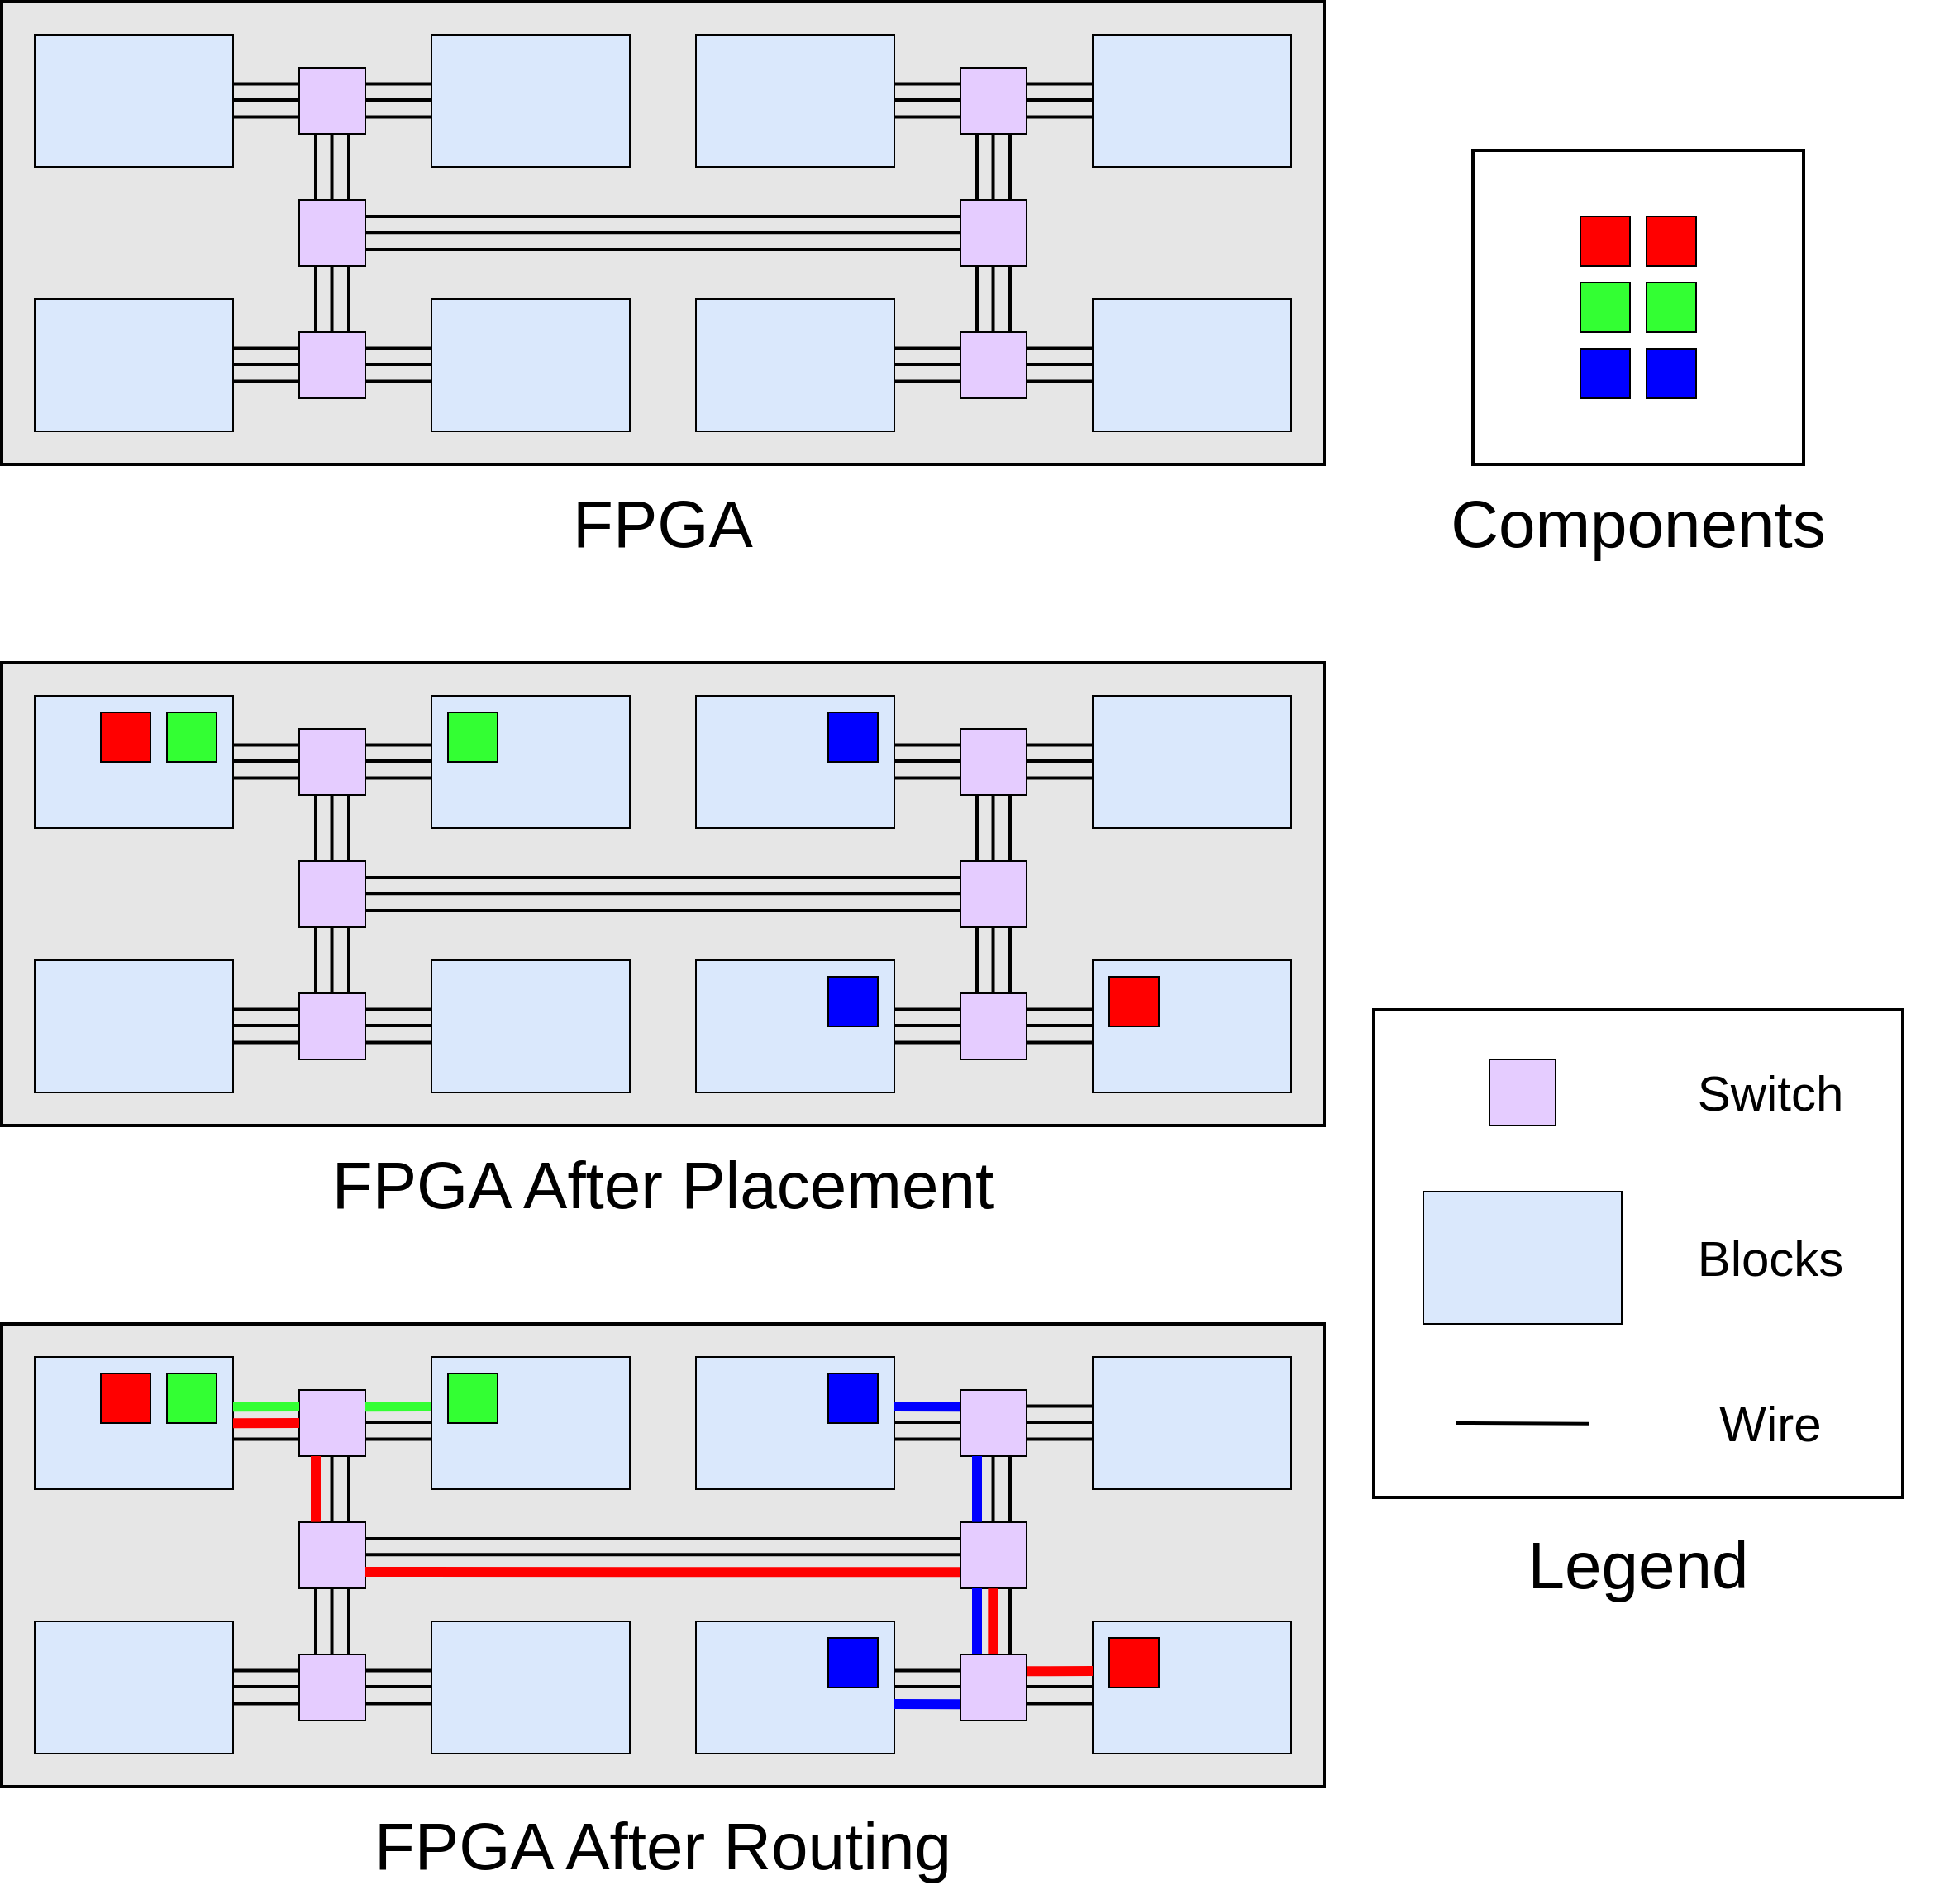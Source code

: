 <mxfile version="14.4.8" type="device"><diagram id="9gwHi4NvvtaEKGdZatR_" name="Page-1"><mxGraphModel dx="1483" dy="781" grid="1" gridSize="10" guides="1" tooltips="1" connect="1" arrows="1" fold="1" page="1" pageScale="1" pageWidth="1200" pageHeight="1200" math="0" shadow="0"><root><mxCell id="0"/><mxCell id="1" parent="0"/><mxCell id="KXhBDBuRn0T7o5BLPgFQ-208" value="" style="rounded=0;whiteSpace=wrap;html=1;strokeWidth=2;" vertex="1" parent="1"><mxGeometry x="910" y="130" width="200" height="190" as="geometry"/></mxCell><mxCell id="KXhBDBuRn0T7o5BLPgFQ-62" value="" style="rounded=0;whiteSpace=wrap;html=1;strokeWidth=2;fillColor=#E6E6E6;" vertex="1" parent="1"><mxGeometry x="20" y="40" width="800" height="280" as="geometry"/></mxCell><mxCell id="KXhBDBuRn0T7o5BLPgFQ-16" value="" style="endArrow=none;html=1;strokeWidth=2;" edge="1" parent="1"><mxGeometry width="50" height="50" relative="1" as="geometry"><mxPoint x="240" y="89.76" as="sourcePoint"/><mxPoint x="280" y="89.76" as="targetPoint"/></mxGeometry></mxCell><mxCell id="KXhBDBuRn0T7o5BLPgFQ-2" value="" style="rounded=0;whiteSpace=wrap;html=1;fillColor=#dae8fc;" vertex="1" parent="1"><mxGeometry x="40" y="60" width="120" height="80" as="geometry"/></mxCell><mxCell id="KXhBDBuRn0T7o5BLPgFQ-3" value="" style="rounded=0;whiteSpace=wrap;html=1;fillColor=#dae8fc;strokeWidth=1;" vertex="1" parent="1"><mxGeometry x="280" y="60" width="120" height="80" as="geometry"/></mxCell><mxCell id="KXhBDBuRn0T7o5BLPgFQ-4" value="" style="rounded=0;whiteSpace=wrap;html=1;fillColor=#E5CCFF;strokeWidth=1;" vertex="1" parent="1"><mxGeometry x="200" y="80" width="40" height="40" as="geometry"/></mxCell><mxCell id="KXhBDBuRn0T7o5BLPgFQ-5" value="" style="rounded=0;whiteSpace=wrap;html=1;fillColor=#dae8fc;" vertex="1" parent="1"><mxGeometry x="40" y="220" width="120" height="80" as="geometry"/></mxCell><mxCell id="KXhBDBuRn0T7o5BLPgFQ-6" value="" style="rounded=0;whiteSpace=wrap;html=1;fillColor=#dae8fc;strokeWidth=1;" vertex="1" parent="1"><mxGeometry x="280" y="220" width="120" height="80" as="geometry"/></mxCell><mxCell id="KXhBDBuRn0T7o5BLPgFQ-7" value="" style="rounded=0;whiteSpace=wrap;html=1;fillColor=#E5CCFF;strokeWidth=1;" vertex="1" parent="1"><mxGeometry x="200" y="240" width="40" height="40" as="geometry"/></mxCell><mxCell id="KXhBDBuRn0T7o5BLPgFQ-8" value="" style="rounded=0;whiteSpace=wrap;html=1;fillColor=#E5CCFF;strokeWidth=1;" vertex="1" parent="1"><mxGeometry x="200" y="160" width="40" height="40" as="geometry"/></mxCell><mxCell id="KXhBDBuRn0T7o5BLPgFQ-9" value="" style="rounded=0;whiteSpace=wrap;html=1;fillColor=#dae8fc;strokeWidth=1;" vertex="1" parent="1"><mxGeometry x="440" y="60" width="120" height="80" as="geometry"/></mxCell><mxCell id="KXhBDBuRn0T7o5BLPgFQ-10" value="" style="rounded=0;whiteSpace=wrap;html=1;fillColor=#dae8fc;" vertex="1" parent="1"><mxGeometry x="680" y="60" width="120" height="80" as="geometry"/></mxCell><mxCell id="KXhBDBuRn0T7o5BLPgFQ-12" value="" style="rounded=0;whiteSpace=wrap;html=1;fillColor=#dae8fc;strokeWidth=1;" vertex="1" parent="1"><mxGeometry x="440" y="220" width="120" height="80" as="geometry"/></mxCell><mxCell id="KXhBDBuRn0T7o5BLPgFQ-13" value="" style="rounded=0;whiteSpace=wrap;html=1;fillColor=#dae8fc;" vertex="1" parent="1"><mxGeometry x="680" y="220" width="120" height="80" as="geometry"/></mxCell><mxCell id="KXhBDBuRn0T7o5BLPgFQ-17" value="" style="endArrow=none;html=1;strokeWidth=2;" edge="1" parent="1"><mxGeometry width="50" height="50" relative="1" as="geometry"><mxPoint x="240" y="99.52" as="sourcePoint"/><mxPoint x="280" y="99.52" as="targetPoint"/></mxGeometry></mxCell><mxCell id="KXhBDBuRn0T7o5BLPgFQ-18" value="" style="endArrow=none;html=1;strokeWidth=2;" edge="1" parent="1"><mxGeometry width="50" height="50" relative="1" as="geometry"><mxPoint x="240" y="109.76" as="sourcePoint"/><mxPoint x="280" y="109.76" as="targetPoint"/></mxGeometry></mxCell><mxCell id="KXhBDBuRn0T7o5BLPgFQ-19" value="" style="endArrow=none;html=1;strokeWidth=2;" edge="1" parent="1"><mxGeometry width="50" height="50" relative="1" as="geometry"><mxPoint x="160" y="89.76" as="sourcePoint"/><mxPoint x="200" y="89.76" as="targetPoint"/></mxGeometry></mxCell><mxCell id="KXhBDBuRn0T7o5BLPgFQ-20" value="" style="endArrow=none;html=1;strokeWidth=2;" edge="1" parent="1"><mxGeometry width="50" height="50" relative="1" as="geometry"><mxPoint x="160" y="99.52" as="sourcePoint"/><mxPoint x="200" y="99.52" as="targetPoint"/></mxGeometry></mxCell><mxCell id="KXhBDBuRn0T7o5BLPgFQ-21" value="" style="endArrow=none;html=1;strokeWidth=2;" edge="1" parent="1"><mxGeometry width="50" height="50" relative="1" as="geometry"><mxPoint x="160" y="109.76" as="sourcePoint"/><mxPoint x="200" y="109.76" as="targetPoint"/></mxGeometry></mxCell><mxCell id="KXhBDBuRn0T7o5BLPgFQ-22" value="" style="endArrow=none;html=1;strokeWidth=2;" edge="1" parent="1"><mxGeometry width="50" height="50" relative="1" as="geometry"><mxPoint x="240" y="249.76" as="sourcePoint"/><mxPoint x="280" y="249.76" as="targetPoint"/></mxGeometry></mxCell><mxCell id="KXhBDBuRn0T7o5BLPgFQ-23" value="" style="endArrow=none;html=1;strokeWidth=2;" edge="1" parent="1"><mxGeometry width="50" height="50" relative="1" as="geometry"><mxPoint x="240" y="259.52" as="sourcePoint"/><mxPoint x="280" y="259.52" as="targetPoint"/></mxGeometry></mxCell><mxCell id="KXhBDBuRn0T7o5BLPgFQ-24" value="" style="endArrow=none;html=1;strokeWidth=2;" edge="1" parent="1"><mxGeometry width="50" height="50" relative="1" as="geometry"><mxPoint x="240" y="269.76" as="sourcePoint"/><mxPoint x="280" y="269.76" as="targetPoint"/></mxGeometry></mxCell><mxCell id="KXhBDBuRn0T7o5BLPgFQ-25" value="" style="endArrow=none;html=1;strokeWidth=2;" edge="1" parent="1"><mxGeometry width="50" height="50" relative="1" as="geometry"><mxPoint x="160" y="249.76" as="sourcePoint"/><mxPoint x="200" y="249.76" as="targetPoint"/></mxGeometry></mxCell><mxCell id="KXhBDBuRn0T7o5BLPgFQ-26" value="" style="endArrow=none;html=1;strokeWidth=2;" edge="1" parent="1"><mxGeometry width="50" height="50" relative="1" as="geometry"><mxPoint x="160" y="259.52" as="sourcePoint"/><mxPoint x="200" y="259.52" as="targetPoint"/></mxGeometry></mxCell><mxCell id="KXhBDBuRn0T7o5BLPgFQ-27" value="" style="endArrow=none;html=1;strokeWidth=2;" edge="1" parent="1"><mxGeometry width="50" height="50" relative="1" as="geometry"><mxPoint x="160" y="269.76" as="sourcePoint"/><mxPoint x="200" y="269.76" as="targetPoint"/></mxGeometry></mxCell><mxCell id="KXhBDBuRn0T7o5BLPgFQ-28" value="" style="endArrow=none;html=1;strokeWidth=2;" edge="1" parent="1"><mxGeometry width="50" height="50" relative="1" as="geometry"><mxPoint x="210" y="160" as="sourcePoint"/><mxPoint x="210" y="120" as="targetPoint"/><Array as="points"><mxPoint x="210" y="130"/></Array></mxGeometry></mxCell><mxCell id="KXhBDBuRn0T7o5BLPgFQ-31" value="" style="endArrow=none;html=1;strokeWidth=2;" edge="1" parent="1"><mxGeometry width="50" height="50" relative="1" as="geometry"><mxPoint x="219.76" y="160" as="sourcePoint"/><mxPoint x="219.76" y="120" as="targetPoint"/><Array as="points"><mxPoint x="219.76" y="130"/></Array></mxGeometry></mxCell><mxCell id="KXhBDBuRn0T7o5BLPgFQ-32" value="" style="endArrow=none;html=1;strokeWidth=2;" edge="1" parent="1"><mxGeometry width="50" height="50" relative="1" as="geometry"><mxPoint x="230" y="160" as="sourcePoint"/><mxPoint x="230" y="120" as="targetPoint"/><Array as="points"><mxPoint x="230" y="130"/></Array></mxGeometry></mxCell><mxCell id="KXhBDBuRn0T7o5BLPgFQ-33" value="" style="endArrow=none;html=1;strokeWidth=2;" edge="1" parent="1"><mxGeometry width="50" height="50" relative="1" as="geometry"><mxPoint x="210" y="240" as="sourcePoint"/><mxPoint x="210" y="200" as="targetPoint"/><Array as="points"><mxPoint x="210" y="210"/></Array></mxGeometry></mxCell><mxCell id="KXhBDBuRn0T7o5BLPgFQ-35" value="" style="endArrow=none;html=1;strokeWidth=2;" edge="1" parent="1"><mxGeometry width="50" height="50" relative="1" as="geometry"><mxPoint x="219.76" y="240" as="sourcePoint"/><mxPoint x="219.76" y="200" as="targetPoint"/><Array as="points"><mxPoint x="219.76" y="210"/></Array></mxGeometry></mxCell><mxCell id="KXhBDBuRn0T7o5BLPgFQ-36" value="" style="endArrow=none;html=1;strokeWidth=2;" edge="1" parent="1"><mxGeometry width="50" height="50" relative="1" as="geometry"><mxPoint x="230" y="240" as="sourcePoint"/><mxPoint x="230" y="200" as="targetPoint"/><Array as="points"><mxPoint x="230" y="210"/></Array></mxGeometry></mxCell><mxCell id="KXhBDBuRn0T7o5BLPgFQ-37" value="" style="endArrow=none;html=1;strokeWidth=2;" edge="1" parent="1"><mxGeometry width="50" height="50" relative="1" as="geometry"><mxPoint x="640" y="89.76" as="sourcePoint"/><mxPoint x="680" y="89.76" as="targetPoint"/></mxGeometry></mxCell><mxCell id="KXhBDBuRn0T7o5BLPgFQ-38" value="" style="rounded=0;whiteSpace=wrap;html=1;fillColor=#E5CCFF;strokeWidth=1;" vertex="1" parent="1"><mxGeometry x="600" y="80" width="40" height="40" as="geometry"/></mxCell><mxCell id="KXhBDBuRn0T7o5BLPgFQ-39" value="" style="rounded=0;whiteSpace=wrap;html=1;fillColor=#E5CCFF;strokeWidth=1;" vertex="1" parent="1"><mxGeometry x="600" y="240" width="40" height="40" as="geometry"/></mxCell><mxCell id="KXhBDBuRn0T7o5BLPgFQ-40" value="" style="rounded=0;whiteSpace=wrap;html=1;fillColor=#E5CCFF;strokeWidth=1;" vertex="1" parent="1"><mxGeometry x="600" y="160" width="40" height="40" as="geometry"/></mxCell><mxCell id="KXhBDBuRn0T7o5BLPgFQ-41" value="" style="endArrow=none;html=1;strokeWidth=2;" edge="1" parent="1"><mxGeometry width="50" height="50" relative="1" as="geometry"><mxPoint x="640" y="99.52" as="sourcePoint"/><mxPoint x="680" y="99.52" as="targetPoint"/></mxGeometry></mxCell><mxCell id="KXhBDBuRn0T7o5BLPgFQ-42" value="" style="endArrow=none;html=1;strokeWidth=2;" edge="1" parent="1"><mxGeometry width="50" height="50" relative="1" as="geometry"><mxPoint x="640" y="109.76" as="sourcePoint"/><mxPoint x="680" y="109.76" as="targetPoint"/></mxGeometry></mxCell><mxCell id="KXhBDBuRn0T7o5BLPgFQ-43" value="" style="endArrow=none;html=1;strokeWidth=2;" edge="1" parent="1"><mxGeometry width="50" height="50" relative="1" as="geometry"><mxPoint x="560" y="89.76" as="sourcePoint"/><mxPoint x="600" y="89.76" as="targetPoint"/></mxGeometry></mxCell><mxCell id="KXhBDBuRn0T7o5BLPgFQ-44" value="" style="endArrow=none;html=1;strokeWidth=2;" edge="1" parent="1"><mxGeometry width="50" height="50" relative="1" as="geometry"><mxPoint x="560" y="99.52" as="sourcePoint"/><mxPoint x="600" y="99.52" as="targetPoint"/></mxGeometry></mxCell><mxCell id="KXhBDBuRn0T7o5BLPgFQ-45" value="" style="endArrow=none;html=1;strokeWidth=2;" edge="1" parent="1"><mxGeometry width="50" height="50" relative="1" as="geometry"><mxPoint x="560" y="109.76" as="sourcePoint"/><mxPoint x="600" y="109.76" as="targetPoint"/></mxGeometry></mxCell><mxCell id="KXhBDBuRn0T7o5BLPgFQ-46" value="" style="endArrow=none;html=1;strokeWidth=2;" edge="1" parent="1"><mxGeometry width="50" height="50" relative="1" as="geometry"><mxPoint x="640" y="249.76" as="sourcePoint"/><mxPoint x="680" y="249.76" as="targetPoint"/></mxGeometry></mxCell><mxCell id="KXhBDBuRn0T7o5BLPgFQ-47" value="" style="endArrow=none;html=1;strokeWidth=2;" edge="1" parent="1"><mxGeometry width="50" height="50" relative="1" as="geometry"><mxPoint x="640" y="259.52" as="sourcePoint"/><mxPoint x="680" y="259.52" as="targetPoint"/></mxGeometry></mxCell><mxCell id="KXhBDBuRn0T7o5BLPgFQ-48" value="" style="endArrow=none;html=1;strokeWidth=2;" edge="1" parent="1"><mxGeometry width="50" height="50" relative="1" as="geometry"><mxPoint x="640" y="269.76" as="sourcePoint"/><mxPoint x="680" y="269.76" as="targetPoint"/></mxGeometry></mxCell><mxCell id="KXhBDBuRn0T7o5BLPgFQ-49" value="" style="endArrow=none;html=1;strokeWidth=2;" edge="1" parent="1"><mxGeometry width="50" height="50" relative="1" as="geometry"><mxPoint x="560" y="249.76" as="sourcePoint"/><mxPoint x="600" y="249.76" as="targetPoint"/></mxGeometry></mxCell><mxCell id="KXhBDBuRn0T7o5BLPgFQ-50" value="" style="endArrow=none;html=1;strokeWidth=2;" edge="1" parent="1"><mxGeometry width="50" height="50" relative="1" as="geometry"><mxPoint x="560" y="259.52" as="sourcePoint"/><mxPoint x="600" y="259.52" as="targetPoint"/></mxGeometry></mxCell><mxCell id="KXhBDBuRn0T7o5BLPgFQ-51" value="" style="endArrow=none;html=1;strokeWidth=2;" edge="1" parent="1"><mxGeometry width="50" height="50" relative="1" as="geometry"><mxPoint x="560" y="269.76" as="sourcePoint"/><mxPoint x="600" y="269.76" as="targetPoint"/></mxGeometry></mxCell><mxCell id="KXhBDBuRn0T7o5BLPgFQ-52" value="" style="endArrow=none;html=1;strokeWidth=2;" edge="1" parent="1"><mxGeometry width="50" height="50" relative="1" as="geometry"><mxPoint x="610" y="160" as="sourcePoint"/><mxPoint x="610" y="120" as="targetPoint"/><Array as="points"><mxPoint x="610" y="130"/></Array></mxGeometry></mxCell><mxCell id="KXhBDBuRn0T7o5BLPgFQ-53" value="" style="endArrow=none;html=1;strokeWidth=2;" edge="1" parent="1"><mxGeometry width="50" height="50" relative="1" as="geometry"><mxPoint x="619.76" y="160" as="sourcePoint"/><mxPoint x="619.76" y="120" as="targetPoint"/><Array as="points"><mxPoint x="619.76" y="130"/></Array></mxGeometry></mxCell><mxCell id="KXhBDBuRn0T7o5BLPgFQ-54" value="" style="endArrow=none;html=1;strokeWidth=2;" edge="1" parent="1"><mxGeometry width="50" height="50" relative="1" as="geometry"><mxPoint x="630" y="160" as="sourcePoint"/><mxPoint x="630" y="120" as="targetPoint"/><Array as="points"><mxPoint x="630" y="130"/></Array></mxGeometry></mxCell><mxCell id="KXhBDBuRn0T7o5BLPgFQ-55" value="" style="endArrow=none;html=1;strokeWidth=2;" edge="1" parent="1"><mxGeometry width="50" height="50" relative="1" as="geometry"><mxPoint x="610" y="240" as="sourcePoint"/><mxPoint x="610" y="200" as="targetPoint"/><Array as="points"><mxPoint x="610" y="210"/></Array></mxGeometry></mxCell><mxCell id="KXhBDBuRn0T7o5BLPgFQ-56" value="" style="endArrow=none;html=1;strokeWidth=2;" edge="1" parent="1"><mxGeometry width="50" height="50" relative="1" as="geometry"><mxPoint x="619.76" y="240" as="sourcePoint"/><mxPoint x="619.76" y="200" as="targetPoint"/><Array as="points"><mxPoint x="619.76" y="210"/></Array></mxGeometry></mxCell><mxCell id="KXhBDBuRn0T7o5BLPgFQ-57" value="" style="endArrow=none;html=1;strokeWidth=2;" edge="1" parent="1"><mxGeometry width="50" height="50" relative="1" as="geometry"><mxPoint x="630" y="240" as="sourcePoint"/><mxPoint x="630" y="200" as="targetPoint"/><Array as="points"><mxPoint x="630" y="210"/></Array></mxGeometry></mxCell><mxCell id="KXhBDBuRn0T7o5BLPgFQ-58" value="" style="endArrow=none;html=1;strokeWidth=2;" edge="1" parent="1"><mxGeometry width="50" height="50" relative="1" as="geometry"><mxPoint x="230" y="160" as="sourcePoint"/><mxPoint x="230" y="120" as="targetPoint"/><Array as="points"><mxPoint x="230" y="130"/></Array></mxGeometry></mxCell><mxCell id="KXhBDBuRn0T7o5BLPgFQ-59" value="" style="endArrow=none;html=1;strokeWidth=2;" edge="1" parent="1"><mxGeometry width="50" height="50" relative="1" as="geometry"><mxPoint x="600" y="170" as="sourcePoint"/><mxPoint x="240" y="170" as="targetPoint"/><Array as="points"/></mxGeometry></mxCell><mxCell id="KXhBDBuRn0T7o5BLPgFQ-60" value="" style="endArrow=none;html=1;strokeWidth=2;" edge="1" parent="1"><mxGeometry width="50" height="50" relative="1" as="geometry"><mxPoint x="600" y="179.58" as="sourcePoint"/><mxPoint x="240" y="179.58" as="targetPoint"/><Array as="points"/></mxGeometry></mxCell><mxCell id="KXhBDBuRn0T7o5BLPgFQ-61" value="" style="endArrow=none;html=1;strokeWidth=2;" edge="1" parent="1"><mxGeometry width="50" height="50" relative="1" as="geometry"><mxPoint x="600" y="190.0" as="sourcePoint"/><mxPoint x="240" y="190.0" as="targetPoint"/><Array as="points"/></mxGeometry></mxCell><mxCell id="KXhBDBuRn0T7o5BLPgFQ-63" value="" style="rounded=0;whiteSpace=wrap;html=1;strokeColor=#000000;strokeWidth=1;fillColor=#33FF33;" vertex="1" parent="1"><mxGeometry x="1015" y="210" width="30" height="30" as="geometry"/></mxCell><mxCell id="KXhBDBuRn0T7o5BLPgFQ-64" value="" style="rounded=0;whiteSpace=wrap;html=1;strokeColor=#000000;strokeWidth=1;fillColor=#FF0000;" vertex="1" parent="1"><mxGeometry x="1015" y="170" width="30" height="30" as="geometry"/></mxCell><mxCell id="KXhBDBuRn0T7o5BLPgFQ-65" value="" style="rounded=0;whiteSpace=wrap;html=1;strokeColor=#000000;strokeWidth=1;fillColor=#33FF33;" vertex="1" parent="1"><mxGeometry x="975" y="210" width="30" height="30" as="geometry"/></mxCell><mxCell id="KXhBDBuRn0T7o5BLPgFQ-66" value="" style="rounded=0;whiteSpace=wrap;html=1;strokeColor=#000000;strokeWidth=1;fillColor=#FF0000;" vertex="1" parent="1"><mxGeometry x="975" y="170" width="30" height="30" as="geometry"/></mxCell><mxCell id="KXhBDBuRn0T7o5BLPgFQ-67" value="" style="rounded=0;whiteSpace=wrap;html=1;strokeColor=#000000;strokeWidth=1;fillColor=#0000FF;" vertex="1" parent="1"><mxGeometry x="975" y="250" width="30" height="30" as="geometry"/></mxCell><mxCell id="KXhBDBuRn0T7o5BLPgFQ-68" value="" style="rounded=0;whiteSpace=wrap;html=1;strokeColor=#000000;strokeWidth=1;fillColor=#0000FF;" vertex="1" parent="1"><mxGeometry x="1015" y="250" width="30" height="30" as="geometry"/></mxCell><mxCell id="KXhBDBuRn0T7o5BLPgFQ-70" value="" style="rounded=0;whiteSpace=wrap;html=1;strokeWidth=2;fillColor=#E6E6E6;" vertex="1" parent="1"><mxGeometry x="20" y="840" width="800" height="280" as="geometry"/></mxCell><mxCell id="KXhBDBuRn0T7o5BLPgFQ-71" value="" style="endArrow=none;html=1;" edge="1" parent="1"><mxGeometry width="50" height="50" relative="1" as="geometry"><mxPoint x="240" y="889.76" as="sourcePoint"/><mxPoint x="280" y="889.76" as="targetPoint"/></mxGeometry></mxCell><mxCell id="KXhBDBuRn0T7o5BLPgFQ-72" value="" style="rounded=0;whiteSpace=wrap;html=1;fillColor=#dae8fc;" vertex="1" parent="1"><mxGeometry x="40" y="860" width="120" height="80" as="geometry"/></mxCell><mxCell id="KXhBDBuRn0T7o5BLPgFQ-73" value="" style="rounded=0;whiteSpace=wrap;html=1;fillColor=#dae8fc;" vertex="1" parent="1"><mxGeometry x="280" y="860" width="120" height="80" as="geometry"/></mxCell><mxCell id="KXhBDBuRn0T7o5BLPgFQ-74" value="" style="rounded=0;whiteSpace=wrap;html=1;fillColor=#E5CCFF;" vertex="1" parent="1"><mxGeometry x="200" y="880" width="40" height="40" as="geometry"/></mxCell><mxCell id="KXhBDBuRn0T7o5BLPgFQ-75" value="" style="rounded=0;whiteSpace=wrap;html=1;fillColor=#dae8fc;" vertex="1" parent="1"><mxGeometry x="40" y="1020" width="120" height="80" as="geometry"/></mxCell><mxCell id="KXhBDBuRn0T7o5BLPgFQ-76" value="" style="rounded=0;whiteSpace=wrap;html=1;fillColor=#dae8fc;" vertex="1" parent="1"><mxGeometry x="280" y="1020" width="120" height="80" as="geometry"/></mxCell><mxCell id="KXhBDBuRn0T7o5BLPgFQ-77" value="" style="rounded=0;whiteSpace=wrap;html=1;fillColor=#E5CCFF;" vertex="1" parent="1"><mxGeometry x="200" y="1040" width="40" height="40" as="geometry"/></mxCell><mxCell id="KXhBDBuRn0T7o5BLPgFQ-78" value="" style="rounded=0;whiteSpace=wrap;html=1;fillColor=#E5CCFF;" vertex="1" parent="1"><mxGeometry x="200" y="960" width="40" height="40" as="geometry"/></mxCell><mxCell id="KXhBDBuRn0T7o5BLPgFQ-79" value="" style="rounded=0;whiteSpace=wrap;html=1;fillColor=#dae8fc;" vertex="1" parent="1"><mxGeometry x="440" y="860" width="120" height="80" as="geometry"/></mxCell><mxCell id="KXhBDBuRn0T7o5BLPgFQ-80" value="" style="rounded=0;whiteSpace=wrap;html=1;fillColor=#dae8fc;" vertex="1" parent="1"><mxGeometry x="680" y="860" width="120" height="80" as="geometry"/></mxCell><mxCell id="KXhBDBuRn0T7o5BLPgFQ-81" value="" style="rounded=0;whiteSpace=wrap;html=1;fillColor=#dae8fc;" vertex="1" parent="1"><mxGeometry x="440" y="1020" width="120" height="80" as="geometry"/></mxCell><mxCell id="KXhBDBuRn0T7o5BLPgFQ-82" value="" style="rounded=0;whiteSpace=wrap;html=1;fillColor=#dae8fc;" vertex="1" parent="1"><mxGeometry x="680" y="1020" width="120" height="80" as="geometry"/></mxCell><mxCell id="KXhBDBuRn0T7o5BLPgFQ-83" value="" style="endArrow=none;html=1;strokeWidth=2;" edge="1" parent="1"><mxGeometry width="50" height="50" relative="1" as="geometry"><mxPoint x="240" y="899.52" as="sourcePoint"/><mxPoint x="280" y="899.52" as="targetPoint"/></mxGeometry></mxCell><mxCell id="KXhBDBuRn0T7o5BLPgFQ-84" value="" style="endArrow=none;html=1;strokeWidth=2;" edge="1" parent="1"><mxGeometry width="50" height="50" relative="1" as="geometry"><mxPoint x="240" y="909.76" as="sourcePoint"/><mxPoint x="280" y="909.76" as="targetPoint"/></mxGeometry></mxCell><mxCell id="KXhBDBuRn0T7o5BLPgFQ-85" value="" style="endArrow=none;html=1;" edge="1" parent="1"><mxGeometry width="50" height="50" relative="1" as="geometry"><mxPoint x="160" y="889.76" as="sourcePoint"/><mxPoint x="200" y="889.76" as="targetPoint"/></mxGeometry></mxCell><mxCell id="KXhBDBuRn0T7o5BLPgFQ-86" value="" style="endArrow=none;html=1;" edge="1" parent="1"><mxGeometry width="50" height="50" relative="1" as="geometry"><mxPoint x="160" y="899.52" as="sourcePoint"/><mxPoint x="200" y="899.52" as="targetPoint"/></mxGeometry></mxCell><mxCell id="KXhBDBuRn0T7o5BLPgFQ-87" value="" style="endArrow=none;html=1;strokeWidth=2;" edge="1" parent="1"><mxGeometry width="50" height="50" relative="1" as="geometry"><mxPoint x="160" y="909.76" as="sourcePoint"/><mxPoint x="200" y="909.76" as="targetPoint"/></mxGeometry></mxCell><mxCell id="KXhBDBuRn0T7o5BLPgFQ-88" value="" style="endArrow=none;html=1;strokeWidth=2;" edge="1" parent="1"><mxGeometry width="50" height="50" relative="1" as="geometry"><mxPoint x="240" y="1049.76" as="sourcePoint"/><mxPoint x="280" y="1049.76" as="targetPoint"/></mxGeometry></mxCell><mxCell id="KXhBDBuRn0T7o5BLPgFQ-89" value="" style="endArrow=none;html=1;strokeWidth=2;" edge="1" parent="1"><mxGeometry width="50" height="50" relative="1" as="geometry"><mxPoint x="240" y="1059.52" as="sourcePoint"/><mxPoint x="280" y="1059.52" as="targetPoint"/></mxGeometry></mxCell><mxCell id="KXhBDBuRn0T7o5BLPgFQ-90" value="" style="endArrow=none;html=1;strokeWidth=2;" edge="1" parent="1"><mxGeometry width="50" height="50" relative="1" as="geometry"><mxPoint x="240" y="1069.76" as="sourcePoint"/><mxPoint x="280" y="1069.76" as="targetPoint"/></mxGeometry></mxCell><mxCell id="KXhBDBuRn0T7o5BLPgFQ-91" value="" style="endArrow=none;html=1;strokeWidth=2;" edge="1" parent="1"><mxGeometry width="50" height="50" relative="1" as="geometry"><mxPoint x="160" y="1049.76" as="sourcePoint"/><mxPoint x="200" y="1049.76" as="targetPoint"/></mxGeometry></mxCell><mxCell id="KXhBDBuRn0T7o5BLPgFQ-92" value="" style="endArrow=none;html=1;strokeWidth=2;" edge="1" parent="1"><mxGeometry width="50" height="50" relative="1" as="geometry"><mxPoint x="160" y="1059.52" as="sourcePoint"/><mxPoint x="200" y="1059.52" as="targetPoint"/></mxGeometry></mxCell><mxCell id="KXhBDBuRn0T7o5BLPgFQ-93" value="" style="endArrow=none;html=1;strokeWidth=2;" edge="1" parent="1"><mxGeometry width="50" height="50" relative="1" as="geometry"><mxPoint x="160" y="1069.76" as="sourcePoint"/><mxPoint x="200" y="1069.76" as="targetPoint"/></mxGeometry></mxCell><mxCell id="KXhBDBuRn0T7o5BLPgFQ-94" value="" style="endArrow=none;html=1;" edge="1" parent="1"><mxGeometry width="50" height="50" relative="1" as="geometry"><mxPoint x="210" y="960" as="sourcePoint"/><mxPoint x="210" y="920" as="targetPoint"/><Array as="points"><mxPoint x="210" y="930"/></Array></mxGeometry></mxCell><mxCell id="KXhBDBuRn0T7o5BLPgFQ-95" value="" style="endArrow=none;html=1;strokeWidth=2;" edge="1" parent="1"><mxGeometry width="50" height="50" relative="1" as="geometry"><mxPoint x="219.76" y="960" as="sourcePoint"/><mxPoint x="219.76" y="920" as="targetPoint"/><Array as="points"><mxPoint x="219.76" y="930"/></Array></mxGeometry></mxCell><mxCell id="KXhBDBuRn0T7o5BLPgFQ-96" value="" style="endArrow=none;html=1;" edge="1" parent="1"><mxGeometry width="50" height="50" relative="1" as="geometry"><mxPoint x="230" y="960" as="sourcePoint"/><mxPoint x="230" y="920" as="targetPoint"/><Array as="points"><mxPoint x="230" y="930"/></Array></mxGeometry></mxCell><mxCell id="KXhBDBuRn0T7o5BLPgFQ-97" value="" style="endArrow=none;html=1;strokeWidth=2;" edge="1" parent="1"><mxGeometry width="50" height="50" relative="1" as="geometry"><mxPoint x="210" y="1040" as="sourcePoint"/><mxPoint x="210" y="1000" as="targetPoint"/><Array as="points"><mxPoint x="210" y="1010"/></Array></mxGeometry></mxCell><mxCell id="KXhBDBuRn0T7o5BLPgFQ-98" value="" style="endArrow=none;html=1;strokeWidth=2;" edge="1" parent="1"><mxGeometry width="50" height="50" relative="1" as="geometry"><mxPoint x="219.76" y="1040" as="sourcePoint"/><mxPoint x="219.76" y="1000" as="targetPoint"/><Array as="points"><mxPoint x="219.76" y="1010"/></Array></mxGeometry></mxCell><mxCell id="KXhBDBuRn0T7o5BLPgFQ-99" value="" style="endArrow=none;html=1;strokeWidth=2;" edge="1" parent="1"><mxGeometry width="50" height="50" relative="1" as="geometry"><mxPoint x="230" y="1040" as="sourcePoint"/><mxPoint x="230" y="1000" as="targetPoint"/><Array as="points"><mxPoint x="230" y="1010"/></Array></mxGeometry></mxCell><mxCell id="KXhBDBuRn0T7o5BLPgFQ-100" value="" style="endArrow=none;html=1;strokeWidth=2;" edge="1" parent="1"><mxGeometry width="50" height="50" relative="1" as="geometry"><mxPoint x="640" y="889.76" as="sourcePoint"/><mxPoint x="680" y="889.76" as="targetPoint"/></mxGeometry></mxCell><mxCell id="KXhBDBuRn0T7o5BLPgFQ-101" value="" style="rounded=0;whiteSpace=wrap;html=1;fillColor=#E5CCFF;" vertex="1" parent="1"><mxGeometry x="600" y="880" width="40" height="40" as="geometry"/></mxCell><mxCell id="KXhBDBuRn0T7o5BLPgFQ-102" value="" style="rounded=0;whiteSpace=wrap;html=1;fillColor=#E5CCFF;" vertex="1" parent="1"><mxGeometry x="600" y="1040" width="40" height="40" as="geometry"/></mxCell><mxCell id="KXhBDBuRn0T7o5BLPgFQ-103" value="" style="rounded=0;whiteSpace=wrap;html=1;fillColor=#E5CCFF;" vertex="1" parent="1"><mxGeometry x="600" y="960" width="40" height="40" as="geometry"/></mxCell><mxCell id="KXhBDBuRn0T7o5BLPgFQ-104" value="" style="endArrow=none;html=1;strokeWidth=2;" edge="1" parent="1"><mxGeometry width="50" height="50" relative="1" as="geometry"><mxPoint x="640" y="899.52" as="sourcePoint"/><mxPoint x="680" y="899.52" as="targetPoint"/></mxGeometry></mxCell><mxCell id="KXhBDBuRn0T7o5BLPgFQ-105" value="" style="endArrow=none;html=1;strokeWidth=2;" edge="1" parent="1"><mxGeometry width="50" height="50" relative="1" as="geometry"><mxPoint x="640" y="909.76" as="sourcePoint"/><mxPoint x="680" y="909.76" as="targetPoint"/></mxGeometry></mxCell><mxCell id="KXhBDBuRn0T7o5BLPgFQ-106" value="" style="endArrow=none;html=1;" edge="1" parent="1"><mxGeometry width="50" height="50" relative="1" as="geometry"><mxPoint x="560" y="889.76" as="sourcePoint"/><mxPoint x="600" y="889.76" as="targetPoint"/></mxGeometry></mxCell><mxCell id="KXhBDBuRn0T7o5BLPgFQ-107" value="" style="endArrow=none;html=1;strokeWidth=2;" edge="1" parent="1"><mxGeometry width="50" height="50" relative="1" as="geometry"><mxPoint x="560" y="899.52" as="sourcePoint"/><mxPoint x="600" y="899.52" as="targetPoint"/></mxGeometry></mxCell><mxCell id="KXhBDBuRn0T7o5BLPgFQ-108" value="" style="endArrow=none;html=1;strokeWidth=2;" edge="1" parent="1"><mxGeometry width="50" height="50" relative="1" as="geometry"><mxPoint x="560" y="909.76" as="sourcePoint"/><mxPoint x="600" y="909.76" as="targetPoint"/></mxGeometry></mxCell><mxCell id="KXhBDBuRn0T7o5BLPgFQ-109" value="" style="endArrow=none;html=1;" edge="1" parent="1"><mxGeometry width="50" height="50" relative="1" as="geometry"><mxPoint x="640" y="1049.76" as="sourcePoint"/><mxPoint x="680" y="1049.76" as="targetPoint"/></mxGeometry></mxCell><mxCell id="KXhBDBuRn0T7o5BLPgFQ-110" value="" style="endArrow=none;html=1;strokeWidth=2;" edge="1" parent="1"><mxGeometry width="50" height="50" relative="1" as="geometry"><mxPoint x="640" y="1059.52" as="sourcePoint"/><mxPoint x="680" y="1059.52" as="targetPoint"/></mxGeometry></mxCell><mxCell id="KXhBDBuRn0T7o5BLPgFQ-111" value="" style="endArrow=none;html=1;strokeWidth=2;" edge="1" parent="1"><mxGeometry width="50" height="50" relative="1" as="geometry"><mxPoint x="640" y="1069.76" as="sourcePoint"/><mxPoint x="680" y="1069.76" as="targetPoint"/></mxGeometry></mxCell><mxCell id="KXhBDBuRn0T7o5BLPgFQ-112" value="" style="endArrow=none;html=1;strokeWidth=2;" edge="1" parent="1"><mxGeometry width="50" height="50" relative="1" as="geometry"><mxPoint x="560" y="1049.76" as="sourcePoint"/><mxPoint x="600" y="1049.76" as="targetPoint"/></mxGeometry></mxCell><mxCell id="KXhBDBuRn0T7o5BLPgFQ-113" value="" style="endArrow=none;html=1;strokeWidth=2;" edge="1" parent="1"><mxGeometry width="50" height="50" relative="1" as="geometry"><mxPoint x="560" y="1059.52" as="sourcePoint"/><mxPoint x="600" y="1059.52" as="targetPoint"/></mxGeometry></mxCell><mxCell id="KXhBDBuRn0T7o5BLPgFQ-114" value="" style="endArrow=none;html=1;" edge="1" parent="1"><mxGeometry width="50" height="50" relative="1" as="geometry"><mxPoint x="560" y="1069.76" as="sourcePoint"/><mxPoint x="600" y="1069.76" as="targetPoint"/></mxGeometry></mxCell><mxCell id="KXhBDBuRn0T7o5BLPgFQ-115" value="" style="endArrow=none;html=1;" edge="1" parent="1"><mxGeometry width="50" height="50" relative="1" as="geometry"><mxPoint x="610" y="960" as="sourcePoint"/><mxPoint x="610" y="920" as="targetPoint"/><Array as="points"><mxPoint x="610" y="930"/></Array></mxGeometry></mxCell><mxCell id="KXhBDBuRn0T7o5BLPgFQ-116" value="" style="endArrow=none;html=1;strokeWidth=2;" edge="1" parent="1"><mxGeometry width="50" height="50" relative="1" as="geometry"><mxPoint x="619.76" y="960" as="sourcePoint"/><mxPoint x="619.76" y="920" as="targetPoint"/><Array as="points"><mxPoint x="619.76" y="930"/></Array></mxGeometry></mxCell><mxCell id="KXhBDBuRn0T7o5BLPgFQ-117" value="" style="endArrow=none;html=1;strokeWidth=2;" edge="1" parent="1"><mxGeometry width="50" height="50" relative="1" as="geometry"><mxPoint x="630" y="960" as="sourcePoint"/><mxPoint x="630" y="920" as="targetPoint"/><Array as="points"><mxPoint x="630" y="930"/></Array></mxGeometry></mxCell><mxCell id="KXhBDBuRn0T7o5BLPgFQ-118" value="" style="endArrow=none;html=1;" edge="1" parent="1"><mxGeometry width="50" height="50" relative="1" as="geometry"><mxPoint x="610" y="1040" as="sourcePoint"/><mxPoint x="610" y="1000" as="targetPoint"/><Array as="points"><mxPoint x="610" y="1010"/></Array></mxGeometry></mxCell><mxCell id="KXhBDBuRn0T7o5BLPgFQ-119" value="" style="endArrow=none;html=1;" edge="1" parent="1"><mxGeometry width="50" height="50" relative="1" as="geometry"><mxPoint x="619.76" y="1040" as="sourcePoint"/><mxPoint x="619.76" y="1000" as="targetPoint"/><Array as="points"><mxPoint x="619.76" y="1010"/></Array></mxGeometry></mxCell><mxCell id="KXhBDBuRn0T7o5BLPgFQ-120" value="" style="endArrow=none;html=1;strokeWidth=2;" edge="1" parent="1"><mxGeometry width="50" height="50" relative="1" as="geometry"><mxPoint x="630" y="1040" as="sourcePoint"/><mxPoint x="630" y="1000" as="targetPoint"/><Array as="points"><mxPoint x="630" y="1010"/></Array></mxGeometry></mxCell><mxCell id="KXhBDBuRn0T7o5BLPgFQ-121" value="" style="endArrow=none;html=1;strokeWidth=2;" edge="1" parent="1"><mxGeometry width="50" height="50" relative="1" as="geometry"><mxPoint x="230" y="960" as="sourcePoint"/><mxPoint x="230" y="920" as="targetPoint"/><Array as="points"><mxPoint x="230" y="930"/></Array></mxGeometry></mxCell><mxCell id="KXhBDBuRn0T7o5BLPgFQ-122" value="" style="endArrow=none;html=1;strokeWidth=2;" edge="1" parent="1"><mxGeometry width="50" height="50" relative="1" as="geometry"><mxPoint x="600" y="970" as="sourcePoint"/><mxPoint x="240" y="970" as="targetPoint"/><Array as="points"/></mxGeometry></mxCell><mxCell id="KXhBDBuRn0T7o5BLPgFQ-123" value="" style="endArrow=none;html=1;strokeWidth=2;" edge="1" parent="1"><mxGeometry width="50" height="50" relative="1" as="geometry"><mxPoint x="600" y="979.58" as="sourcePoint"/><mxPoint x="240" y="979.58" as="targetPoint"/><Array as="points"/></mxGeometry></mxCell><mxCell id="KXhBDBuRn0T7o5BLPgFQ-124" value="" style="endArrow=none;html=1;" edge="1" parent="1"><mxGeometry width="50" height="50" relative="1" as="geometry"><mxPoint x="600" y="990" as="sourcePoint"/><mxPoint x="240" y="990" as="targetPoint"/><Array as="points"/></mxGeometry></mxCell><mxCell id="KXhBDBuRn0T7o5BLPgFQ-125" value="" style="rounded=0;whiteSpace=wrap;html=1;strokeColor=#000000;strokeWidth=1;fillColor=#33FF33;" vertex="1" parent="1"><mxGeometry x="120" y="870" width="30" height="30" as="geometry"/></mxCell><mxCell id="KXhBDBuRn0T7o5BLPgFQ-126" value="" style="rounded=0;whiteSpace=wrap;html=1;strokeColor=#000000;strokeWidth=1;fillColor=#FF0000;" vertex="1" parent="1"><mxGeometry x="80" y="870" width="30" height="30" as="geometry"/></mxCell><mxCell id="KXhBDBuRn0T7o5BLPgFQ-127" value="" style="rounded=0;whiteSpace=wrap;html=1;strokeColor=#000000;strokeWidth=1;fillColor=#33FF33;" vertex="1" parent="1"><mxGeometry x="290" y="870" width="30" height="30" as="geometry"/></mxCell><mxCell id="KXhBDBuRn0T7o5BLPgFQ-128" value="" style="rounded=0;whiteSpace=wrap;html=1;strokeColor=#000000;strokeWidth=1;fillColor=#FF0000;" vertex="1" parent="1"><mxGeometry x="690" y="1030" width="30" height="30" as="geometry"/></mxCell><mxCell id="KXhBDBuRn0T7o5BLPgFQ-129" value="" style="rounded=0;whiteSpace=wrap;html=1;strokeColor=#000000;strokeWidth=1;fillColor=#0000FF;" vertex="1" parent="1"><mxGeometry x="520" y="870" width="30" height="30" as="geometry"/></mxCell><mxCell id="KXhBDBuRn0T7o5BLPgFQ-130" value="" style="rounded=0;whiteSpace=wrap;html=1;strokeColor=#000000;strokeWidth=1;fillColor=#0000FF;" vertex="1" parent="1"><mxGeometry x="520" y="1030" width="30" height="30" as="geometry"/></mxCell><mxCell id="KXhBDBuRn0T7o5BLPgFQ-131" value="" style="rounded=0;whiteSpace=wrap;html=1;strokeWidth=2;fillColor=#E6E6E6;" vertex="1" parent="1"><mxGeometry x="20" y="440" width="800" height="280" as="geometry"/></mxCell><mxCell id="KXhBDBuRn0T7o5BLPgFQ-132" value="" style="endArrow=none;html=1;strokeWidth=2;" edge="1" parent="1"><mxGeometry width="50" height="50" relative="1" as="geometry"><mxPoint x="240" y="489.76" as="sourcePoint"/><mxPoint x="280" y="489.76" as="targetPoint"/></mxGeometry></mxCell><mxCell id="KXhBDBuRn0T7o5BLPgFQ-133" value="" style="rounded=0;whiteSpace=wrap;html=1;fillColor=#dae8fc;" vertex="1" parent="1"><mxGeometry x="40" y="460" width="120" height="80" as="geometry"/></mxCell><mxCell id="KXhBDBuRn0T7o5BLPgFQ-134" value="" style="rounded=0;whiteSpace=wrap;html=1;fillColor=#dae8fc;strokeWidth=1;" vertex="1" parent="1"><mxGeometry x="280" y="460" width="120" height="80" as="geometry"/></mxCell><mxCell id="KXhBDBuRn0T7o5BLPgFQ-135" value="" style="rounded=0;whiteSpace=wrap;html=1;fillColor=#E5CCFF;strokeWidth=1;" vertex="1" parent="1"><mxGeometry x="200" y="480" width="40" height="40" as="geometry"/></mxCell><mxCell id="KXhBDBuRn0T7o5BLPgFQ-136" value="" style="rounded=0;whiteSpace=wrap;html=1;fillColor=#dae8fc;" vertex="1" parent="1"><mxGeometry x="40" y="620" width="120" height="80" as="geometry"/></mxCell><mxCell id="KXhBDBuRn0T7o5BLPgFQ-137" value="" style="rounded=0;whiteSpace=wrap;html=1;fillColor=#dae8fc;strokeWidth=1;" vertex="1" parent="1"><mxGeometry x="280" y="620" width="120" height="80" as="geometry"/></mxCell><mxCell id="KXhBDBuRn0T7o5BLPgFQ-138" value="" style="rounded=0;whiteSpace=wrap;html=1;fillColor=#E5CCFF;strokeWidth=1;" vertex="1" parent="1"><mxGeometry x="200" y="640" width="40" height="40" as="geometry"/></mxCell><mxCell id="KXhBDBuRn0T7o5BLPgFQ-139" value="" style="rounded=0;whiteSpace=wrap;html=1;fillColor=#E5CCFF;strokeWidth=1;" vertex="1" parent="1"><mxGeometry x="200" y="560" width="40" height="40" as="geometry"/></mxCell><mxCell id="KXhBDBuRn0T7o5BLPgFQ-140" value="" style="rounded=0;whiteSpace=wrap;html=1;fillColor=#dae8fc;strokeWidth=1;" vertex="1" parent="1"><mxGeometry x="440" y="460" width="120" height="80" as="geometry"/></mxCell><mxCell id="KXhBDBuRn0T7o5BLPgFQ-141" value="" style="rounded=0;whiteSpace=wrap;html=1;fillColor=#dae8fc;" vertex="1" parent="1"><mxGeometry x="680" y="460" width="120" height="80" as="geometry"/></mxCell><mxCell id="KXhBDBuRn0T7o5BLPgFQ-142" value="" style="rounded=0;whiteSpace=wrap;html=1;fillColor=#dae8fc;strokeWidth=1;" vertex="1" parent="1"><mxGeometry x="440" y="620" width="120" height="80" as="geometry"/></mxCell><mxCell id="KXhBDBuRn0T7o5BLPgFQ-143" value="" style="rounded=0;whiteSpace=wrap;html=1;fillColor=#dae8fc;" vertex="1" parent="1"><mxGeometry x="680" y="620" width="120" height="80" as="geometry"/></mxCell><mxCell id="KXhBDBuRn0T7o5BLPgFQ-144" value="" style="endArrow=none;html=1;strokeWidth=2;" edge="1" parent="1"><mxGeometry width="50" height="50" relative="1" as="geometry"><mxPoint x="240" y="499.52" as="sourcePoint"/><mxPoint x="280" y="499.52" as="targetPoint"/></mxGeometry></mxCell><mxCell id="KXhBDBuRn0T7o5BLPgFQ-145" value="" style="endArrow=none;html=1;strokeWidth=2;" edge="1" parent="1"><mxGeometry width="50" height="50" relative="1" as="geometry"><mxPoint x="240" y="509.76" as="sourcePoint"/><mxPoint x="280" y="509.76" as="targetPoint"/></mxGeometry></mxCell><mxCell id="KXhBDBuRn0T7o5BLPgFQ-146" value="" style="endArrow=none;html=1;strokeWidth=2;" edge="1" parent="1"><mxGeometry width="50" height="50" relative="1" as="geometry"><mxPoint x="160" y="489.76" as="sourcePoint"/><mxPoint x="200" y="489.76" as="targetPoint"/></mxGeometry></mxCell><mxCell id="KXhBDBuRn0T7o5BLPgFQ-147" value="" style="endArrow=none;html=1;strokeWidth=2;" edge="1" parent="1"><mxGeometry width="50" height="50" relative="1" as="geometry"><mxPoint x="160" y="499.52" as="sourcePoint"/><mxPoint x="200" y="499.52" as="targetPoint"/></mxGeometry></mxCell><mxCell id="KXhBDBuRn0T7o5BLPgFQ-148" value="" style="endArrow=none;html=1;strokeWidth=2;" edge="1" parent="1"><mxGeometry width="50" height="50" relative="1" as="geometry"><mxPoint x="160" y="509.76" as="sourcePoint"/><mxPoint x="200" y="509.76" as="targetPoint"/></mxGeometry></mxCell><mxCell id="KXhBDBuRn0T7o5BLPgFQ-149" value="" style="endArrow=none;html=1;strokeWidth=2;" edge="1" parent="1"><mxGeometry width="50" height="50" relative="1" as="geometry"><mxPoint x="240" y="649.76" as="sourcePoint"/><mxPoint x="280" y="649.76" as="targetPoint"/></mxGeometry></mxCell><mxCell id="KXhBDBuRn0T7o5BLPgFQ-150" value="" style="endArrow=none;html=1;strokeWidth=2;" edge="1" parent="1"><mxGeometry width="50" height="50" relative="1" as="geometry"><mxPoint x="240" y="659.52" as="sourcePoint"/><mxPoint x="280" y="659.52" as="targetPoint"/></mxGeometry></mxCell><mxCell id="KXhBDBuRn0T7o5BLPgFQ-151" value="" style="endArrow=none;html=1;strokeWidth=2;" edge="1" parent="1"><mxGeometry width="50" height="50" relative="1" as="geometry"><mxPoint x="240" y="669.76" as="sourcePoint"/><mxPoint x="280" y="669.76" as="targetPoint"/></mxGeometry></mxCell><mxCell id="KXhBDBuRn0T7o5BLPgFQ-152" value="" style="endArrow=none;html=1;strokeWidth=2;" edge="1" parent="1"><mxGeometry width="50" height="50" relative="1" as="geometry"><mxPoint x="160" y="649.76" as="sourcePoint"/><mxPoint x="200" y="649.76" as="targetPoint"/></mxGeometry></mxCell><mxCell id="KXhBDBuRn0T7o5BLPgFQ-153" value="" style="endArrow=none;html=1;strokeWidth=2;" edge="1" parent="1"><mxGeometry width="50" height="50" relative="1" as="geometry"><mxPoint x="160" y="659.52" as="sourcePoint"/><mxPoint x="200" y="659.52" as="targetPoint"/></mxGeometry></mxCell><mxCell id="KXhBDBuRn0T7o5BLPgFQ-154" value="" style="endArrow=none;html=1;strokeWidth=2;" edge="1" parent="1"><mxGeometry width="50" height="50" relative="1" as="geometry"><mxPoint x="160" y="669.76" as="sourcePoint"/><mxPoint x="200" y="669.76" as="targetPoint"/></mxGeometry></mxCell><mxCell id="KXhBDBuRn0T7o5BLPgFQ-155" value="" style="endArrow=none;html=1;strokeWidth=2;" edge="1" parent="1"><mxGeometry width="50" height="50" relative="1" as="geometry"><mxPoint x="210" y="560" as="sourcePoint"/><mxPoint x="210" y="520" as="targetPoint"/><Array as="points"><mxPoint x="210" y="530"/></Array></mxGeometry></mxCell><mxCell id="KXhBDBuRn0T7o5BLPgFQ-156" value="" style="endArrow=none;html=1;strokeWidth=2;" edge="1" parent="1"><mxGeometry width="50" height="50" relative="1" as="geometry"><mxPoint x="219.76" y="560" as="sourcePoint"/><mxPoint x="219.76" y="520" as="targetPoint"/><Array as="points"><mxPoint x="219.76" y="530"/></Array></mxGeometry></mxCell><mxCell id="KXhBDBuRn0T7o5BLPgFQ-157" value="" style="endArrow=none;html=1;strokeWidth=2;" edge="1" parent="1"><mxGeometry width="50" height="50" relative="1" as="geometry"><mxPoint x="230" y="560" as="sourcePoint"/><mxPoint x="230" y="520" as="targetPoint"/><Array as="points"><mxPoint x="230" y="530"/></Array></mxGeometry></mxCell><mxCell id="KXhBDBuRn0T7o5BLPgFQ-158" value="" style="endArrow=none;html=1;strokeWidth=2;" edge="1" parent="1"><mxGeometry width="50" height="50" relative="1" as="geometry"><mxPoint x="210" y="640" as="sourcePoint"/><mxPoint x="210" y="600" as="targetPoint"/><Array as="points"><mxPoint x="210" y="610"/></Array></mxGeometry></mxCell><mxCell id="KXhBDBuRn0T7o5BLPgFQ-159" value="" style="endArrow=none;html=1;strokeWidth=2;" edge="1" parent="1"><mxGeometry width="50" height="50" relative="1" as="geometry"><mxPoint x="219.76" y="640" as="sourcePoint"/><mxPoint x="219.76" y="600" as="targetPoint"/><Array as="points"><mxPoint x="219.76" y="610"/></Array></mxGeometry></mxCell><mxCell id="KXhBDBuRn0T7o5BLPgFQ-160" value="" style="endArrow=none;html=1;strokeWidth=2;" edge="1" parent="1"><mxGeometry width="50" height="50" relative="1" as="geometry"><mxPoint x="230" y="640" as="sourcePoint"/><mxPoint x="230" y="600" as="targetPoint"/><Array as="points"><mxPoint x="230" y="610"/></Array></mxGeometry></mxCell><mxCell id="KXhBDBuRn0T7o5BLPgFQ-161" value="" style="endArrow=none;html=1;strokeWidth=2;" edge="1" parent="1"><mxGeometry width="50" height="50" relative="1" as="geometry"><mxPoint x="640" y="489.76" as="sourcePoint"/><mxPoint x="680" y="489.76" as="targetPoint"/></mxGeometry></mxCell><mxCell id="KXhBDBuRn0T7o5BLPgFQ-162" value="" style="rounded=0;whiteSpace=wrap;html=1;fillColor=#E5CCFF;strokeWidth=1;" vertex="1" parent="1"><mxGeometry x="600" y="480" width="40" height="40" as="geometry"/></mxCell><mxCell id="KXhBDBuRn0T7o5BLPgFQ-163" value="" style="rounded=0;whiteSpace=wrap;html=1;fillColor=#E5CCFF;strokeWidth=1;" vertex="1" parent="1"><mxGeometry x="600" y="640" width="40" height="40" as="geometry"/></mxCell><mxCell id="KXhBDBuRn0T7o5BLPgFQ-164" value="" style="rounded=0;whiteSpace=wrap;html=1;fillColor=#E5CCFF;strokeWidth=1;" vertex="1" parent="1"><mxGeometry x="600" y="560" width="40" height="40" as="geometry"/></mxCell><mxCell id="KXhBDBuRn0T7o5BLPgFQ-165" value="" style="endArrow=none;html=1;strokeWidth=2;" edge="1" parent="1"><mxGeometry width="50" height="50" relative="1" as="geometry"><mxPoint x="640" y="499.52" as="sourcePoint"/><mxPoint x="680" y="499.52" as="targetPoint"/></mxGeometry></mxCell><mxCell id="KXhBDBuRn0T7o5BLPgFQ-166" value="" style="endArrow=none;html=1;strokeWidth=2;" edge="1" parent="1"><mxGeometry width="50" height="50" relative="1" as="geometry"><mxPoint x="640" y="509.76" as="sourcePoint"/><mxPoint x="680" y="509.76" as="targetPoint"/></mxGeometry></mxCell><mxCell id="KXhBDBuRn0T7o5BLPgFQ-167" value="" style="endArrow=none;html=1;strokeWidth=2;" edge="1" parent="1"><mxGeometry width="50" height="50" relative="1" as="geometry"><mxPoint x="560" y="489.76" as="sourcePoint"/><mxPoint x="600" y="489.76" as="targetPoint"/></mxGeometry></mxCell><mxCell id="KXhBDBuRn0T7o5BLPgFQ-168" value="" style="endArrow=none;html=1;strokeWidth=2;" edge="1" parent="1"><mxGeometry width="50" height="50" relative="1" as="geometry"><mxPoint x="560" y="499.52" as="sourcePoint"/><mxPoint x="600" y="499.52" as="targetPoint"/></mxGeometry></mxCell><mxCell id="KXhBDBuRn0T7o5BLPgFQ-169" value="" style="endArrow=none;html=1;strokeWidth=2;" edge="1" parent="1"><mxGeometry width="50" height="50" relative="1" as="geometry"><mxPoint x="560" y="509.76" as="sourcePoint"/><mxPoint x="600" y="509.76" as="targetPoint"/></mxGeometry></mxCell><mxCell id="KXhBDBuRn0T7o5BLPgFQ-170" value="" style="endArrow=none;html=1;strokeWidth=2;" edge="1" parent="1"><mxGeometry width="50" height="50" relative="1" as="geometry"><mxPoint x="640" y="649.76" as="sourcePoint"/><mxPoint x="680" y="649.76" as="targetPoint"/></mxGeometry></mxCell><mxCell id="KXhBDBuRn0T7o5BLPgFQ-171" value="" style="endArrow=none;html=1;strokeWidth=2;" edge="1" parent="1"><mxGeometry width="50" height="50" relative="1" as="geometry"><mxPoint x="640" y="659.52" as="sourcePoint"/><mxPoint x="680" y="659.52" as="targetPoint"/></mxGeometry></mxCell><mxCell id="KXhBDBuRn0T7o5BLPgFQ-172" value="" style="endArrow=none;html=1;strokeWidth=2;" edge="1" parent="1"><mxGeometry width="50" height="50" relative="1" as="geometry"><mxPoint x="640" y="669.76" as="sourcePoint"/><mxPoint x="680" y="669.76" as="targetPoint"/></mxGeometry></mxCell><mxCell id="KXhBDBuRn0T7o5BLPgFQ-173" value="" style="endArrow=none;html=1;strokeWidth=2;" edge="1" parent="1"><mxGeometry width="50" height="50" relative="1" as="geometry"><mxPoint x="560" y="649.76" as="sourcePoint"/><mxPoint x="600" y="649.76" as="targetPoint"/></mxGeometry></mxCell><mxCell id="KXhBDBuRn0T7o5BLPgFQ-174" value="" style="endArrow=none;html=1;strokeWidth=2;" edge="1" parent="1"><mxGeometry width="50" height="50" relative="1" as="geometry"><mxPoint x="560" y="659.52" as="sourcePoint"/><mxPoint x="600" y="659.52" as="targetPoint"/></mxGeometry></mxCell><mxCell id="KXhBDBuRn0T7o5BLPgFQ-175" value="" style="endArrow=none;html=1;strokeWidth=2;" edge="1" parent="1"><mxGeometry width="50" height="50" relative="1" as="geometry"><mxPoint x="560" y="669.76" as="sourcePoint"/><mxPoint x="600" y="669.76" as="targetPoint"/></mxGeometry></mxCell><mxCell id="KXhBDBuRn0T7o5BLPgFQ-176" value="" style="endArrow=none;html=1;strokeWidth=2;" edge="1" parent="1"><mxGeometry width="50" height="50" relative="1" as="geometry"><mxPoint x="610" y="560" as="sourcePoint"/><mxPoint x="610" y="520" as="targetPoint"/><Array as="points"><mxPoint x="610" y="530"/></Array></mxGeometry></mxCell><mxCell id="KXhBDBuRn0T7o5BLPgFQ-177" value="" style="endArrow=none;html=1;strokeWidth=2;" edge="1" parent="1"><mxGeometry width="50" height="50" relative="1" as="geometry"><mxPoint x="619.76" y="560" as="sourcePoint"/><mxPoint x="619.76" y="520" as="targetPoint"/><Array as="points"><mxPoint x="619.76" y="530"/></Array></mxGeometry></mxCell><mxCell id="KXhBDBuRn0T7o5BLPgFQ-178" value="" style="endArrow=none;html=1;strokeWidth=2;" edge="1" parent="1"><mxGeometry width="50" height="50" relative="1" as="geometry"><mxPoint x="630" y="560" as="sourcePoint"/><mxPoint x="630" y="520" as="targetPoint"/><Array as="points"><mxPoint x="630" y="530"/></Array></mxGeometry></mxCell><mxCell id="KXhBDBuRn0T7o5BLPgFQ-179" value="" style="endArrow=none;html=1;strokeWidth=2;" edge="1" parent="1"><mxGeometry width="50" height="50" relative="1" as="geometry"><mxPoint x="610" y="640" as="sourcePoint"/><mxPoint x="610" y="600" as="targetPoint"/><Array as="points"><mxPoint x="610" y="610"/></Array></mxGeometry></mxCell><mxCell id="KXhBDBuRn0T7o5BLPgFQ-180" value="" style="endArrow=none;html=1;strokeWidth=2;" edge="1" parent="1"><mxGeometry width="50" height="50" relative="1" as="geometry"><mxPoint x="619.76" y="640" as="sourcePoint"/><mxPoint x="619.76" y="600" as="targetPoint"/><Array as="points"><mxPoint x="619.76" y="610"/></Array></mxGeometry></mxCell><mxCell id="KXhBDBuRn0T7o5BLPgFQ-181" value="" style="endArrow=none;html=1;strokeWidth=2;" edge="1" parent="1"><mxGeometry width="50" height="50" relative="1" as="geometry"><mxPoint x="630" y="640" as="sourcePoint"/><mxPoint x="630" y="600" as="targetPoint"/><Array as="points"><mxPoint x="630" y="610"/></Array></mxGeometry></mxCell><mxCell id="KXhBDBuRn0T7o5BLPgFQ-182" value="" style="endArrow=none;html=1;strokeWidth=2;" edge="1" parent="1"><mxGeometry width="50" height="50" relative="1" as="geometry"><mxPoint x="230" y="560" as="sourcePoint"/><mxPoint x="230" y="520" as="targetPoint"/><Array as="points"><mxPoint x="230" y="530"/></Array></mxGeometry></mxCell><mxCell id="KXhBDBuRn0T7o5BLPgFQ-183" value="" style="endArrow=none;html=1;strokeWidth=2;" edge="1" parent="1"><mxGeometry width="50" height="50" relative="1" as="geometry"><mxPoint x="600" y="570" as="sourcePoint"/><mxPoint x="240" y="570" as="targetPoint"/><Array as="points"/></mxGeometry></mxCell><mxCell id="KXhBDBuRn0T7o5BLPgFQ-184" value="" style="endArrow=none;html=1;strokeWidth=2;" edge="1" parent="1"><mxGeometry width="50" height="50" relative="1" as="geometry"><mxPoint x="600" y="579.58" as="sourcePoint"/><mxPoint x="240" y="579.58" as="targetPoint"/><Array as="points"/></mxGeometry></mxCell><mxCell id="KXhBDBuRn0T7o5BLPgFQ-185" value="" style="endArrow=none;html=1;strokeWidth=2;" edge="1" parent="1"><mxGeometry width="50" height="50" relative="1" as="geometry"><mxPoint x="600" y="590" as="sourcePoint"/><mxPoint x="240" y="590" as="targetPoint"/><Array as="points"/></mxGeometry></mxCell><mxCell id="KXhBDBuRn0T7o5BLPgFQ-186" value="" style="rounded=0;whiteSpace=wrap;html=1;strokeColor=#000000;strokeWidth=1;fillColor=#33FF33;" vertex="1" parent="1"><mxGeometry x="120" y="470" width="30" height="30" as="geometry"/></mxCell><mxCell id="KXhBDBuRn0T7o5BLPgFQ-187" value="" style="rounded=0;whiteSpace=wrap;html=1;strokeColor=#000000;strokeWidth=1;fillColor=#FF0000;" vertex="1" parent="1"><mxGeometry x="80" y="470" width="30" height="30" as="geometry"/></mxCell><mxCell id="KXhBDBuRn0T7o5BLPgFQ-188" value="" style="rounded=0;whiteSpace=wrap;html=1;strokeColor=#000000;strokeWidth=1;fillColor=#33FF33;" vertex="1" parent="1"><mxGeometry x="290" y="470" width="30" height="30" as="geometry"/></mxCell><mxCell id="KXhBDBuRn0T7o5BLPgFQ-189" value="" style="rounded=0;whiteSpace=wrap;html=1;strokeColor=#000000;strokeWidth=1;fillColor=#FF0000;" vertex="1" parent="1"><mxGeometry x="690" y="630" width="30" height="30" as="geometry"/></mxCell><mxCell id="KXhBDBuRn0T7o5BLPgFQ-190" value="" style="rounded=0;whiteSpace=wrap;html=1;strokeColor=#000000;strokeWidth=1;fillColor=#0000FF;" vertex="1" parent="1"><mxGeometry x="520" y="470" width="30" height="30" as="geometry"/></mxCell><mxCell id="KXhBDBuRn0T7o5BLPgFQ-191" value="" style="rounded=0;whiteSpace=wrap;html=1;strokeColor=#000000;strokeWidth=1;fillColor=#0000FF;" vertex="1" parent="1"><mxGeometry x="520" y="630" width="30" height="30" as="geometry"/></mxCell><mxCell id="KXhBDBuRn0T7o5BLPgFQ-192" value="" style="endArrow=none;html=1;strokeColor=#33FF33;strokeWidth=6;" edge="1" parent="1"><mxGeometry width="50" height="50" relative="1" as="geometry"><mxPoint x="160" y="890.17" as="sourcePoint"/><mxPoint x="200" y="890" as="targetPoint"/></mxGeometry></mxCell><mxCell id="KXhBDBuRn0T7o5BLPgFQ-193" value="" style="endArrow=none;html=1;strokeColor=#33FF33;strokeWidth=6;" edge="1" parent="1"><mxGeometry width="50" height="50" relative="1" as="geometry"><mxPoint x="240" y="890.17" as="sourcePoint"/><mxPoint x="280" y="890" as="targetPoint"/></mxGeometry></mxCell><mxCell id="KXhBDBuRn0T7o5BLPgFQ-194" value="" style="endArrow=none;html=1;strokeWidth=6;strokeColor=#FF0000;" edge="1" parent="1"><mxGeometry width="50" height="50" relative="1" as="geometry"><mxPoint x="160" y="900.17" as="sourcePoint"/><mxPoint x="200" y="900" as="targetPoint"/></mxGeometry></mxCell><mxCell id="KXhBDBuRn0T7o5BLPgFQ-195" value="" style="endArrow=none;html=1;strokeWidth=6;strokeColor=#FF0000;" edge="1" parent="1"><mxGeometry width="50" height="50" relative="1" as="geometry"><mxPoint x="640.0" y="1050.17" as="sourcePoint"/><mxPoint x="680.0" y="1050" as="targetPoint"/></mxGeometry></mxCell><mxCell id="KXhBDBuRn0T7o5BLPgFQ-196" value="" style="endArrow=none;html=1;strokeWidth=6;strokeColor=#FF0000;" edge="1" parent="1"><mxGeometry width="50" height="50" relative="1" as="geometry"><mxPoint x="210.0" y="920" as="sourcePoint"/><mxPoint x="210" y="959.83" as="targetPoint"/></mxGeometry></mxCell><mxCell id="KXhBDBuRn0T7o5BLPgFQ-197" value="" style="endArrow=none;html=1;strokeWidth=6;strokeColor=#FF0000;" edge="1" parent="1"><mxGeometry width="50" height="50" relative="1" as="geometry"><mxPoint x="619.66" y="1000.17" as="sourcePoint"/><mxPoint x="619.66" y="1040" as="targetPoint"/></mxGeometry></mxCell><mxCell id="KXhBDBuRn0T7o5BLPgFQ-198" value="" style="endArrow=none;html=1;strokeWidth=6;strokeColor=#FF0000;" edge="1" parent="1"><mxGeometry width="50" height="50" relative="1" as="geometry"><mxPoint x="600" y="990.17" as="sourcePoint"/><mxPoint x="240.0" y="990" as="targetPoint"/></mxGeometry></mxCell><mxCell id="KXhBDBuRn0T7o5BLPgFQ-199" value="" style="endArrow=none;html=1;strokeWidth=6;strokeColor=#0000FF;" edge="1" parent="1"><mxGeometry width="50" height="50" relative="1" as="geometry"><mxPoint x="610.0" y="920" as="sourcePoint"/><mxPoint x="610.0" y="959.83" as="targetPoint"/></mxGeometry></mxCell><mxCell id="KXhBDBuRn0T7o5BLPgFQ-201" value="" style="endArrow=none;html=1;strokeWidth=6;strokeColor=#0000FF;" edge="1" parent="1"><mxGeometry width="50" height="50" relative="1" as="geometry"><mxPoint x="610" y="1000" as="sourcePoint"/><mxPoint x="610" y="1039.83" as="targetPoint"/></mxGeometry></mxCell><mxCell id="KXhBDBuRn0T7o5BLPgFQ-202" value="" style="endArrow=none;html=1;strokeWidth=6;strokeColor=#0000FF;" edge="1" parent="1"><mxGeometry width="50" height="50" relative="1" as="geometry"><mxPoint x="600" y="890.17" as="sourcePoint"/><mxPoint x="560" y="890.0" as="targetPoint"/></mxGeometry></mxCell><mxCell id="KXhBDBuRn0T7o5BLPgFQ-204" value="" style="endArrow=none;html=1;strokeWidth=6;strokeColor=#0000FF;" edge="1" parent="1"><mxGeometry width="50" height="50" relative="1" as="geometry"><mxPoint x="600" y="1070.17" as="sourcePoint"/><mxPoint x="560" y="1070" as="targetPoint"/></mxGeometry></mxCell><mxCell id="KXhBDBuRn0T7o5BLPgFQ-205" value="&lt;font style=&quot;font-size: 40px&quot;&gt;FPGA&lt;br&gt;&lt;/font&gt;" style="text;html=1;strokeColor=none;fillColor=none;align=center;verticalAlign=middle;whiteSpace=wrap;rounded=0;" vertex="1" parent="1"><mxGeometry x="230" y="320" width="380" height="70" as="geometry"/></mxCell><mxCell id="KXhBDBuRn0T7o5BLPgFQ-207" value="&lt;font style=&quot;font-size: 40px&quot;&gt;Components&lt;br&gt;&lt;/font&gt;" style="text;html=1;strokeColor=none;fillColor=none;align=center;verticalAlign=middle;whiteSpace=wrap;rounded=0;" vertex="1" parent="1"><mxGeometry x="820" y="320" width="380" height="70" as="geometry"/></mxCell><mxCell id="KXhBDBuRn0T7o5BLPgFQ-209" value="&lt;font style=&quot;font-size: 40px&quot;&gt;FPGA&lt;/font&gt;&lt;font style=&quot;font-size: 40px&quot;&gt; After Placement&lt;/font&gt;" style="text;html=1;strokeColor=none;fillColor=none;align=center;verticalAlign=middle;whiteSpace=wrap;rounded=0;" vertex="1" parent="1"><mxGeometry x="200" y="720" width="440" height="70" as="geometry"/></mxCell><mxCell id="KXhBDBuRn0T7o5BLPgFQ-210" value="&lt;font style=&quot;font-size: 40px&quot;&gt;FPGA&lt;/font&gt;&lt;font style=&quot;font-size: 40px&quot;&gt; After Routing&lt;br&gt;&lt;/font&gt;" style="text;html=1;strokeColor=none;fillColor=none;align=center;verticalAlign=middle;whiteSpace=wrap;rounded=0;" vertex="1" parent="1"><mxGeometry x="200" y="1120" width="440" height="70" as="geometry"/></mxCell><mxCell id="KXhBDBuRn0T7o5BLPgFQ-213" value="&lt;font style=&quot;font-size: 40px&quot;&gt;Legend&lt;/font&gt;" style="text;html=1;align=center;verticalAlign=middle;whiteSpace=wrap;rounded=0;" vertex="1" parent="1"><mxGeometry x="905" y="950" width="210" height="70" as="geometry"/></mxCell><mxCell id="KXhBDBuRn0T7o5BLPgFQ-214" value="" style="rounded=0;whiteSpace=wrap;html=1;strokeWidth=2;" vertex="1" parent="1"><mxGeometry x="850" y="650" width="320" height="295" as="geometry"/></mxCell><mxCell id="KXhBDBuRn0T7o5BLPgFQ-215" value="" style="rounded=0;whiteSpace=wrap;html=1;fillColor=#E5CCFF;" vertex="1" parent="1"><mxGeometry x="920" y="680" width="40" height="40" as="geometry"/></mxCell><mxCell id="KXhBDBuRn0T7o5BLPgFQ-216" value="&lt;font style=&quot;font-size: 30px&quot;&gt;Switch&lt;/font&gt;" style="text;html=1;strokeColor=none;fillColor=none;align=center;verticalAlign=middle;whiteSpace=wrap;rounded=0;" vertex="1" parent="1"><mxGeometry x="1030" y="685" width="120" height="30" as="geometry"/></mxCell><mxCell id="KXhBDBuRn0T7o5BLPgFQ-217" value="" style="rounded=0;whiteSpace=wrap;html=1;fillColor=#dae8fc;" vertex="1" parent="1"><mxGeometry x="880" y="760" width="120" height="80" as="geometry"/></mxCell><mxCell id="KXhBDBuRn0T7o5BLPgFQ-218" value="&lt;font style=&quot;font-size: 30px&quot;&gt;Blocks&lt;/font&gt;" style="text;html=1;strokeColor=none;fillColor=none;align=center;verticalAlign=middle;whiteSpace=wrap;rounded=0;" vertex="1" parent="1"><mxGeometry x="1030" y="785" width="120" height="30" as="geometry"/></mxCell><mxCell id="KXhBDBuRn0T7o5BLPgFQ-219" value="" style="endArrow=none;html=1;strokeWidth=2;" edge="1" parent="1"><mxGeometry width="50" height="50" relative="1" as="geometry"><mxPoint x="980" y="900.43" as="sourcePoint"/><mxPoint x="900" y="900" as="targetPoint"/><Array as="points"/></mxGeometry></mxCell><mxCell id="KXhBDBuRn0T7o5BLPgFQ-220" value="&lt;font style=&quot;font-size: 30px&quot;&gt;Wire&lt;/font&gt;" style="text;html=1;strokeColor=none;fillColor=none;align=center;verticalAlign=middle;whiteSpace=wrap;rounded=0;" vertex="1" parent="1"><mxGeometry x="1030" y="885" width="120" height="30" as="geometry"/></mxCell></root></mxGraphModel></diagram></mxfile>